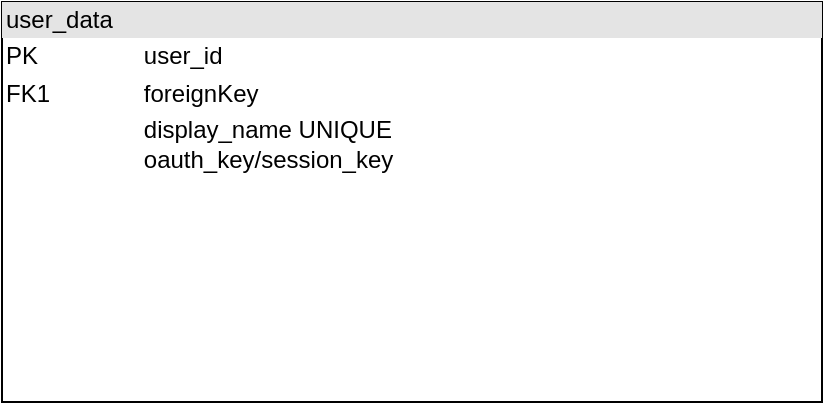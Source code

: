 <mxfile version="13.4.2" type="github">
  <diagram id="_0C07gXBYp2rqWtQ9HyH" name="Page-1">
    <mxGraphModel dx="950" dy="416" grid="1" gridSize="10" guides="1" tooltips="1" connect="1" arrows="1" fold="1" page="1" pageScale="1" pageWidth="850" pageHeight="1100" math="0" shadow="0">
      <root>
        <mxCell id="0" />
        <mxCell id="1" parent="0" />
        <mxCell id="1k_r3KtNy3Kql5S1wtm--1" value="&lt;div style=&quot;box-sizing: border-box ; width: 100% ; background: #e4e4e4 ; padding: 2px&quot;&gt;user_data&lt;/div&gt;&lt;table style=&quot;width: 100% ; font-size: 1em&quot; cellpadding=&quot;2&quot; cellspacing=&quot;0&quot;&gt;&lt;tbody&gt;&lt;tr&gt;&lt;td&gt;PK&lt;/td&gt;&lt;td&gt;user_id&lt;/td&gt;&lt;/tr&gt;&lt;tr&gt;&lt;td&gt;FK1&lt;/td&gt;&lt;td&gt;foreignKey&lt;/td&gt;&lt;/tr&gt;&lt;tr&gt;&lt;td&gt;&lt;/td&gt;&lt;td&gt;display_name UNIQUE&lt;br&gt;oauth_key/session_key&lt;/td&gt;&lt;/tr&gt;&lt;/tbody&gt;&lt;/table&gt;" style="verticalAlign=top;align=left;overflow=fill;html=1;" vertex="1" parent="1">
          <mxGeometry x="40" y="150" width="410" height="200" as="geometry" />
        </mxCell>
      </root>
    </mxGraphModel>
  </diagram>
</mxfile>
